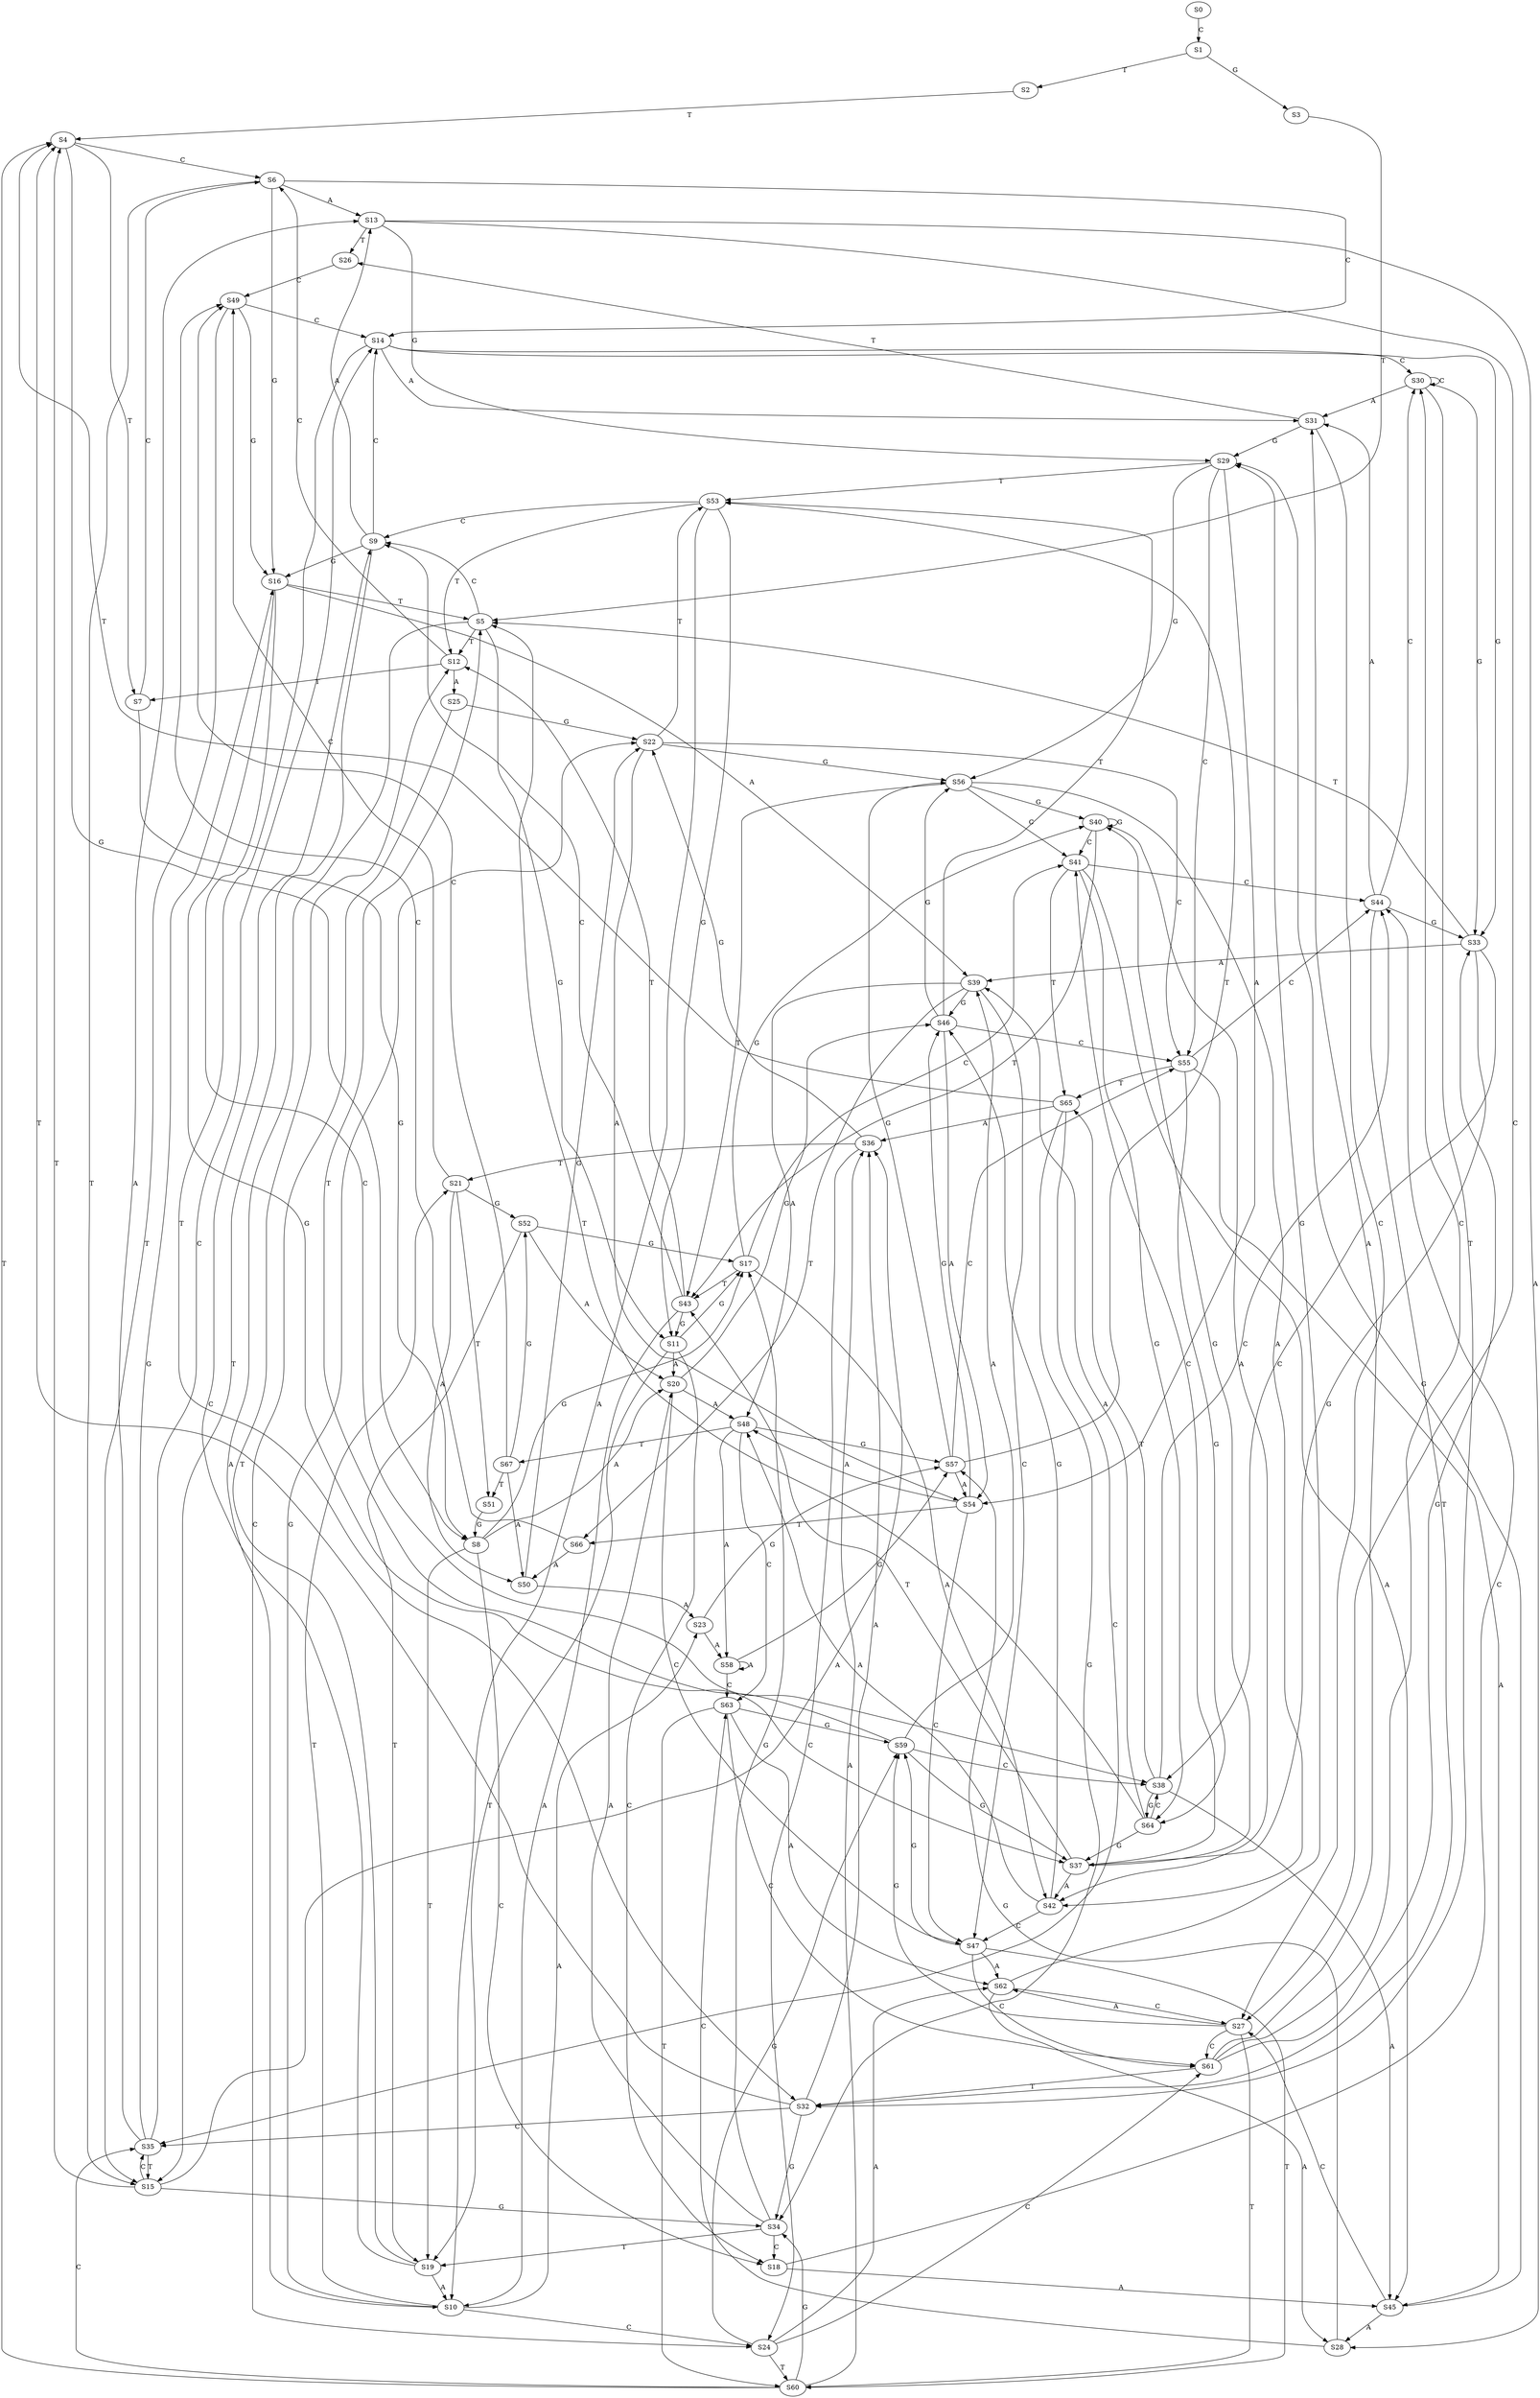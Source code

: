 strict digraph  {
	S0 -> S1 [ label = C ];
	S1 -> S2 [ label = T ];
	S1 -> S3 [ label = G ];
	S2 -> S4 [ label = T ];
	S3 -> S5 [ label = T ];
	S4 -> S6 [ label = C ];
	S4 -> S7 [ label = T ];
	S4 -> S8 [ label = G ];
	S5 -> S9 [ label = C ];
	S5 -> S10 [ label = A ];
	S5 -> S11 [ label = G ];
	S5 -> S12 [ label = T ];
	S6 -> S13 [ label = A ];
	S6 -> S14 [ label = C ];
	S6 -> S15 [ label = T ];
	S6 -> S16 [ label = G ];
	S7 -> S8 [ label = G ];
	S7 -> S6 [ label = C ];
	S8 -> S17 [ label = G ];
	S8 -> S18 [ label = C ];
	S8 -> S19 [ label = T ];
	S8 -> S20 [ label = A ];
	S9 -> S15 [ label = T ];
	S9 -> S16 [ label = G ];
	S9 -> S13 [ label = A ];
	S9 -> S14 [ label = C ];
	S10 -> S21 [ label = T ];
	S10 -> S22 [ label = G ];
	S10 -> S23 [ label = A ];
	S10 -> S24 [ label = C ];
	S11 -> S19 [ label = T ];
	S11 -> S17 [ label = G ];
	S11 -> S20 [ label = A ];
	S11 -> S18 [ label = C ];
	S12 -> S6 [ label = C ];
	S12 -> S25 [ label = A ];
	S12 -> S7 [ label = T ];
	S13 -> S26 [ label = T ];
	S13 -> S27 [ label = C ];
	S13 -> S28 [ label = A ];
	S13 -> S29 [ label = G ];
	S14 -> S30 [ label = C ];
	S14 -> S31 [ label = A ];
	S14 -> S32 [ label = T ];
	S14 -> S33 [ label = G ];
	S15 -> S34 [ label = G ];
	S15 -> S35 [ label = C ];
	S15 -> S36 [ label = A ];
	S15 -> S4 [ label = T ];
	S16 -> S37 [ label = G ];
	S16 -> S5 [ label = T ];
	S16 -> S38 [ label = C ];
	S16 -> S39 [ label = A ];
	S17 -> S40 [ label = G ];
	S17 -> S41 [ label = C ];
	S17 -> S42 [ label = A ];
	S17 -> S43 [ label = T ];
	S18 -> S44 [ label = C ];
	S18 -> S45 [ label = A ];
	S19 -> S9 [ label = C ];
	S19 -> S12 [ label = T ];
	S19 -> S10 [ label = A ];
	S20 -> S46 [ label = G ];
	S20 -> S47 [ label = C ];
	S20 -> S48 [ label = A ];
	S21 -> S49 [ label = C ];
	S21 -> S50 [ label = A ];
	S21 -> S51 [ label = T ];
	S21 -> S52 [ label = G ];
	S22 -> S53 [ label = T ];
	S22 -> S54 [ label = A ];
	S22 -> S55 [ label = C ];
	S22 -> S56 [ label = G ];
	S23 -> S57 [ label = G ];
	S23 -> S58 [ label = A ];
	S24 -> S59 [ label = G ];
	S24 -> S60 [ label = T ];
	S24 -> S61 [ label = C ];
	S24 -> S62 [ label = A ];
	S25 -> S24 [ label = C ];
	S25 -> S22 [ label = G ];
	S26 -> S49 [ label = C ];
	S27 -> S60 [ label = T ];
	S27 -> S61 [ label = C ];
	S27 -> S62 [ label = A ];
	S27 -> S59 [ label = G ];
	S28 -> S57 [ label = G ];
	S28 -> S63 [ label = C ];
	S29 -> S56 [ label = G ];
	S29 -> S53 [ label = T ];
	S29 -> S54 [ label = A ];
	S29 -> S55 [ label = C ];
	S30 -> S33 [ label = G ];
	S30 -> S30 [ label = C ];
	S30 -> S31 [ label = A ];
	S30 -> S32 [ label = T ];
	S31 -> S29 [ label = G ];
	S31 -> S26 [ label = T ];
	S31 -> S27 [ label = C ];
	S32 -> S34 [ label = G ];
	S32 -> S35 [ label = C ];
	S32 -> S36 [ label = A ];
	S32 -> S4 [ label = T ];
	S33 -> S39 [ label = A ];
	S33 -> S37 [ label = G ];
	S33 -> S5 [ label = T ];
	S33 -> S38 [ label = C ];
	S34 -> S20 [ label = A ];
	S34 -> S18 [ label = C ];
	S34 -> S17 [ label = G ];
	S34 -> S19 [ label = T ];
	S35 -> S15 [ label = T ];
	S35 -> S16 [ label = G ];
	S35 -> S14 [ label = C ];
	S35 -> S13 [ label = A ];
	S36 -> S22 [ label = G ];
	S36 -> S21 [ label = T ];
	S36 -> S24 [ label = C ];
	S37 -> S42 [ label = A ];
	S37 -> S40 [ label = G ];
	S37 -> S41 [ label = C ];
	S37 -> S43 [ label = T ];
	S38 -> S64 [ label = G ];
	S38 -> S65 [ label = T ];
	S38 -> S44 [ label = C ];
	S38 -> S45 [ label = A ];
	S39 -> S48 [ label = A ];
	S39 -> S47 [ label = C ];
	S39 -> S46 [ label = G ];
	S39 -> S66 [ label = T ];
	S40 -> S43 [ label = T ];
	S40 -> S41 [ label = C ];
	S40 -> S40 [ label = G ];
	S40 -> S42 [ label = A ];
	S41 -> S65 [ label = T ];
	S41 -> S44 [ label = C ];
	S41 -> S45 [ label = A ];
	S41 -> S64 [ label = G ];
	S42 -> S48 [ label = A ];
	S42 -> S46 [ label = G ];
	S42 -> S47 [ label = C ];
	S43 -> S10 [ label = A ];
	S43 -> S9 [ label = C ];
	S43 -> S11 [ label = G ];
	S43 -> S12 [ label = T ];
	S44 -> S33 [ label = G ];
	S44 -> S31 [ label = A ];
	S44 -> S32 [ label = T ];
	S44 -> S30 [ label = C ];
	S45 -> S29 [ label = G ];
	S45 -> S27 [ label = C ];
	S45 -> S28 [ label = A ];
	S46 -> S53 [ label = T ];
	S46 -> S56 [ label = G ];
	S46 -> S54 [ label = A ];
	S46 -> S55 [ label = C ];
	S47 -> S60 [ label = T ];
	S47 -> S59 [ label = G ];
	S47 -> S61 [ label = C ];
	S47 -> S62 [ label = A ];
	S48 -> S67 [ label = T ];
	S48 -> S63 [ label = C ];
	S48 -> S58 [ label = A ];
	S48 -> S57 [ label = G ];
	S49 -> S14 [ label = C ];
	S49 -> S16 [ label = G ];
	S49 -> S15 [ label = T ];
	S50 -> S22 [ label = G ];
	S50 -> S23 [ label = A ];
	S51 -> S8 [ label = G ];
	S52 -> S17 [ label = G ];
	S52 -> S20 [ label = A ];
	S52 -> S19 [ label = T ];
	S53 -> S10 [ label = A ];
	S53 -> S9 [ label = C ];
	S53 -> S11 [ label = G ];
	S53 -> S12 [ label = T ];
	S54 -> S48 [ label = A ];
	S54 -> S47 [ label = C ];
	S54 -> S66 [ label = T ];
	S54 -> S46 [ label = G ];
	S55 -> S44 [ label = C ];
	S55 -> S45 [ label = A ];
	S55 -> S64 [ label = G ];
	S55 -> S65 [ label = T ];
	S56 -> S42 [ label = A ];
	S56 -> S40 [ label = G ];
	S56 -> S43 [ label = T ];
	S56 -> S41 [ label = C ];
	S57 -> S53 [ label = T ];
	S57 -> S54 [ label = A ];
	S57 -> S55 [ label = C ];
	S57 -> S56 [ label = G ];
	S58 -> S57 [ label = G ];
	S58 -> S63 [ label = C ];
	S58 -> S58 [ label = A ];
	S59 -> S37 [ label = G ];
	S59 -> S39 [ label = A ];
	S59 -> S5 [ label = T ];
	S59 -> S38 [ label = C ];
	S60 -> S36 [ label = A ];
	S60 -> S35 [ label = C ];
	S60 -> S4 [ label = T ];
	S60 -> S34 [ label = G ];
	S61 -> S30 [ label = C ];
	S61 -> S31 [ label = A ];
	S61 -> S32 [ label = T ];
	S61 -> S33 [ label = G ];
	S62 -> S29 [ label = G ];
	S62 -> S27 [ label = C ];
	S62 -> S28 [ label = A ];
	S63 -> S62 [ label = A ];
	S63 -> S61 [ label = C ];
	S63 -> S59 [ label = G ];
	S63 -> S60 [ label = T ];
	S64 -> S37 [ label = G ];
	S64 -> S39 [ label = A ];
	S64 -> S38 [ label = C ];
	S64 -> S5 [ label = T ];
	S65 -> S36 [ label = A ];
	S65 -> S35 [ label = C ];
	S65 -> S4 [ label = T ];
	S65 -> S34 [ label = G ];
	S66 -> S50 [ label = A ];
	S66 -> S49 [ label = C ];
	S67 -> S50 [ label = A ];
	S67 -> S49 [ label = C ];
	S67 -> S52 [ label = G ];
	S67 -> S51 [ label = T ];
}
